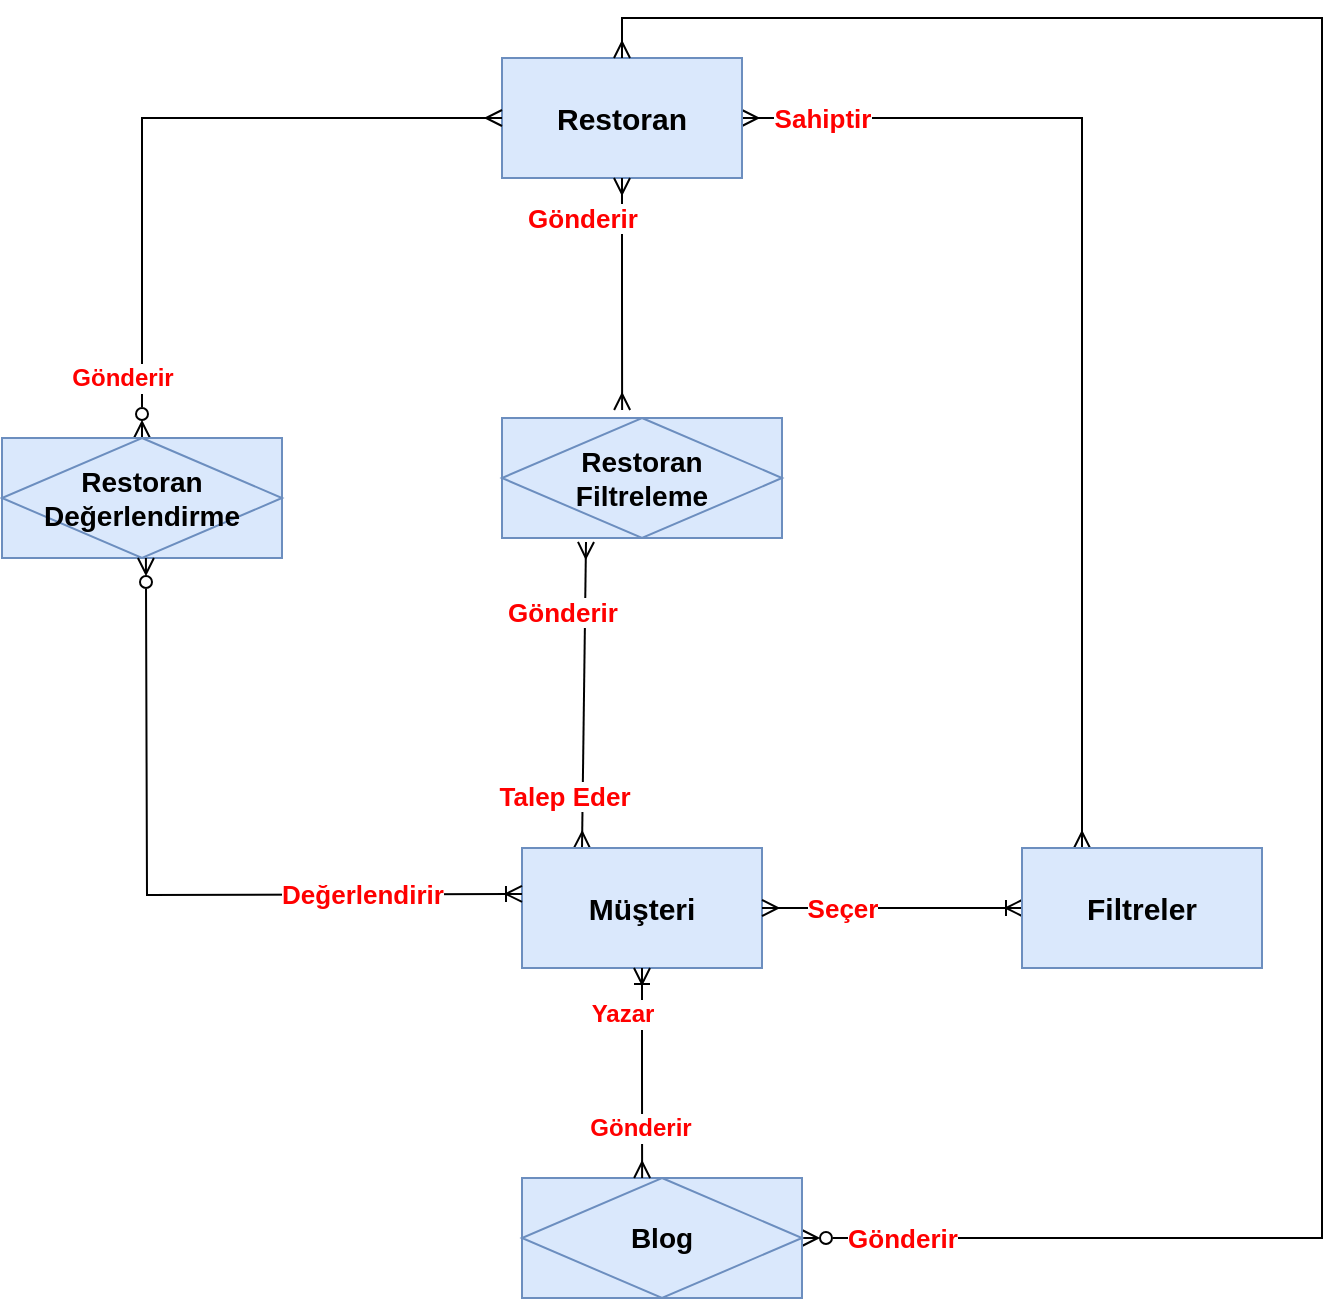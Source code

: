 <mxfile version="24.2.5" type="device">
  <diagram name="Sayfa -1" id="Ld-wy1DPjEJQbnCZXfgu">
    <mxGraphModel dx="2261" dy="844" grid="1" gridSize="10" guides="1" tooltips="1" connect="1" arrows="1" fold="1" page="1" pageScale="1" pageWidth="827" pageHeight="1169" math="0" shadow="0">
      <root>
        <mxCell id="0" />
        <mxCell id="1" parent="0" />
        <mxCell id="jAtVe_ObESeokS3voXPF-14" style="edgeStyle=orthogonalEdgeStyle;rounded=0;orthogonalLoop=1;jettySize=auto;html=1;exitX=1;exitY=0.5;exitDx=0;exitDy=0;entryX=0.25;entryY=0;entryDx=0;entryDy=0;startArrow=ERmany;startFill=0;endArrow=ERmany;endFill=0;" edge="1" parent="1" source="jAtVe_ObESeokS3voXPF-1" target="jAtVe_ObESeokS3voXPF-5">
          <mxGeometry relative="1" as="geometry" />
        </mxCell>
        <mxCell id="jAtVe_ObESeokS3voXPF-15" value="&lt;b&gt;&lt;font color=&quot;#ff0000&quot; style=&quot;font-size: 13px;&quot;&gt;Sahiptir&lt;/font&gt;&lt;/b&gt;" style="edgeLabel;html=1;align=center;verticalAlign=middle;resizable=0;points=[];" vertex="1" connectable="0" parent="jAtVe_ObESeokS3voXPF-14">
          <mxGeometry x="-0.895" relative="1" as="geometry">
            <mxPoint x="12" as="offset" />
          </mxGeometry>
        </mxCell>
        <mxCell id="jAtVe_ObESeokS3voXPF-1" value="&lt;b&gt;&lt;font style=&quot;font-size: 15px;&quot;&gt;Restoran&lt;/font&gt;&lt;/b&gt;" style="rounded=0;whiteSpace=wrap;html=1;fillColor=#dae8fc;strokeColor=#6c8ebf;" vertex="1" parent="1">
          <mxGeometry x="100" y="190" width="120" height="60" as="geometry" />
        </mxCell>
        <mxCell id="jAtVe_ObESeokS3voXPF-3" value="Restoran&lt;div style=&quot;font-size: 14px;&quot;&gt;Filtreleme&lt;/div&gt;" style="shape=associativeEntity;whiteSpace=wrap;html=1;align=center;fillColor=#dae8fc;strokeColor=#6c8ebf;fontStyle=1;fontSize=14;" vertex="1" parent="1">
          <mxGeometry x="100" y="370" width="140" height="60" as="geometry" />
        </mxCell>
        <mxCell id="jAtVe_ObESeokS3voXPF-8" style="rounded=0;orthogonalLoop=1;jettySize=auto;html=1;exitX=0.25;exitY=0;exitDx=0;exitDy=0;startArrow=ERmany;startFill=0;endArrow=ERmany;endFill=0;entryX=0.3;entryY=1.033;entryDx=0;entryDy=0;entryPerimeter=0;" edge="1" parent="1" source="jAtVe_ObESeokS3voXPF-4" target="jAtVe_ObESeokS3voXPF-3">
          <mxGeometry relative="1" as="geometry">
            <mxPoint x="140" y="440" as="targetPoint" />
          </mxGeometry>
        </mxCell>
        <mxCell id="jAtVe_ObESeokS3voXPF-12" value="&lt;b&gt;&lt;font color=&quot;#ff0000&quot; style=&quot;font-size: 13px;&quot;&gt;Talep Eder&lt;/font&gt;&lt;/b&gt;" style="edgeLabel;html=1;align=center;verticalAlign=middle;resizable=0;points=[];" vertex="1" connectable="0" parent="jAtVe_ObESeokS3voXPF-8">
          <mxGeometry x="-0.656" y="4" relative="1" as="geometry">
            <mxPoint x="-6" as="offset" />
          </mxGeometry>
        </mxCell>
        <mxCell id="jAtVe_ObESeokS3voXPF-31" value="&lt;b&gt;&lt;font style=&quot;font-size: 13px;&quot; color=&quot;#ff0000&quot;&gt;Gönderir&lt;/font&gt;&lt;/b&gt;" style="edgeLabel;html=1;align=center;verticalAlign=middle;resizable=0;points=[];" vertex="1" connectable="0" parent="jAtVe_ObESeokS3voXPF-8">
          <mxGeometry x="0.542" relative="1" as="geometry">
            <mxPoint x="-12" as="offset" />
          </mxGeometry>
        </mxCell>
        <mxCell id="jAtVe_ObESeokS3voXPF-4" value="&lt;b&gt;&lt;font style=&quot;font-size: 15px;&quot;&gt;Müşteri&lt;/font&gt;&lt;/b&gt;" style="rounded=0;whiteSpace=wrap;html=1;fillColor=#dae8fc;strokeColor=#6c8ebf;" vertex="1" parent="1">
          <mxGeometry x="110" y="585" width="120" height="60" as="geometry" />
        </mxCell>
        <mxCell id="jAtVe_ObESeokS3voXPF-9" style="rounded=0;orthogonalLoop=1;jettySize=auto;html=1;exitX=0;exitY=0.5;exitDx=0;exitDy=0;entryX=1;entryY=0.5;entryDx=0;entryDy=0;startArrow=ERoneToMany;startFill=0;endArrow=ERmany;endFill=0;" edge="1" parent="1" source="jAtVe_ObESeokS3voXPF-5" target="jAtVe_ObESeokS3voXPF-4">
          <mxGeometry relative="1" as="geometry" />
        </mxCell>
        <mxCell id="jAtVe_ObESeokS3voXPF-13" value="&lt;b&gt;&lt;font style=&quot;font-size: 13px;&quot; color=&quot;#ff0000&quot;&gt;Seçer&lt;/font&gt;&lt;/b&gt;" style="edgeLabel;html=1;align=center;verticalAlign=middle;resizable=0;points=[];" vertex="1" connectable="0" parent="jAtVe_ObESeokS3voXPF-9">
          <mxGeometry x="0.723" y="5" relative="1" as="geometry">
            <mxPoint x="22" y="-5" as="offset" />
          </mxGeometry>
        </mxCell>
        <mxCell id="jAtVe_ObESeokS3voXPF-5" value="&lt;b&gt;&lt;font style=&quot;font-size: 15px;&quot;&gt;Filtreler&lt;/font&gt;&lt;/b&gt;" style="rounded=0;whiteSpace=wrap;html=1;fillColor=#dae8fc;strokeColor=#6c8ebf;" vertex="1" parent="1">
          <mxGeometry x="360" y="585" width="120" height="60" as="geometry" />
        </mxCell>
        <mxCell id="jAtVe_ObESeokS3voXPF-7" value="" style="edgeStyle=orthogonalEdgeStyle;rounded=0;orthogonalLoop=1;jettySize=auto;html=1;exitX=0.5;exitY=1;exitDx=0;exitDy=0;entryX=0.429;entryY=-0.067;entryDx=0;entryDy=0;entryPerimeter=0;startArrow=ERmany;startFill=0;endArrow=ERmany;endFill=0;" edge="1" parent="1" source="jAtVe_ObESeokS3voXPF-1" target="jAtVe_ObESeokS3voXPF-3">
          <mxGeometry relative="1" as="geometry">
            <Array as="points">
              <mxPoint x="160" y="308" />
              <mxPoint x="160" y="308" />
            </Array>
          </mxGeometry>
        </mxCell>
        <mxCell id="jAtVe_ObESeokS3voXPF-16" value="&lt;b&gt;&lt;font color=&quot;#ff0000&quot; style=&quot;font-size: 13px;&quot;&gt;Gönderir&lt;/font&gt;&lt;/b&gt;" style="edgeLabel;html=1;align=center;verticalAlign=middle;resizable=0;points=[];" vertex="1" connectable="0" parent="jAtVe_ObESeokS3voXPF-7">
          <mxGeometry x="-0.552" y="3" relative="1" as="geometry">
            <mxPoint x="-23" y="-6" as="offset" />
          </mxGeometry>
        </mxCell>
        <mxCell id="jAtVe_ObESeokS3voXPF-19" style="edgeStyle=orthogonalEdgeStyle;rounded=0;orthogonalLoop=1;jettySize=auto;html=1;exitX=0.5;exitY=0;exitDx=0;exitDy=0;entryX=0;entryY=0.5;entryDx=0;entryDy=0;startArrow=ERzeroToMany;startFill=0;endArrow=ERmany;endFill=0;" edge="1" parent="1" source="jAtVe_ObESeokS3voXPF-10" target="jAtVe_ObESeokS3voXPF-1">
          <mxGeometry relative="1" as="geometry" />
        </mxCell>
        <mxCell id="jAtVe_ObESeokS3voXPF-20" value="&lt;b&gt;&lt;font color=&quot;#ff0000&quot; style=&quot;font-size: 12px;&quot;&gt;Gönderir&lt;/font&gt;&lt;/b&gt;" style="edgeLabel;html=1;align=center;verticalAlign=middle;resizable=0;points=[];" vertex="1" connectable="0" parent="jAtVe_ObESeokS3voXPF-19">
          <mxGeometry x="-0.871" y="-1" relative="1" as="geometry">
            <mxPoint x="-11" y="-8" as="offset" />
          </mxGeometry>
        </mxCell>
        <mxCell id="jAtVe_ObESeokS3voXPF-10" value="&lt;b style=&quot;font-size: 14px;&quot;&gt;&lt;font style=&quot;font-size: 14px;&quot;&gt;Restoran&lt;/font&gt;&lt;/b&gt;&lt;div style=&quot;font-size: 14px;&quot;&gt;&lt;b&gt;&lt;font style=&quot;font-size: 14px;&quot;&gt;Değerlendirme&lt;/font&gt;&lt;/b&gt;&lt;/div&gt;" style="shape=associativeEntity;whiteSpace=wrap;html=1;align=center;fillColor=#dae8fc;strokeColor=#6c8ebf;" vertex="1" parent="1">
          <mxGeometry x="-150" y="380" width="140" height="60" as="geometry" />
        </mxCell>
        <mxCell id="jAtVe_ObESeokS3voXPF-17" style="edgeStyle=orthogonalEdgeStyle;rounded=0;orthogonalLoop=1;jettySize=auto;html=1;exitX=0;exitY=0.5;exitDx=0;exitDy=0;entryX=0.514;entryY=1.117;entryDx=0;entryDy=0;entryPerimeter=0;startArrow=ERoneToMany;startFill=0;endArrow=ERzeroToMany;endFill=0;" edge="1" parent="1">
          <mxGeometry relative="1" as="geometry">
            <mxPoint x="110" y="607.98" as="sourcePoint" />
            <mxPoint x="-78.04" y="440" as="targetPoint" />
          </mxGeometry>
        </mxCell>
        <mxCell id="jAtVe_ObESeokS3voXPF-18" value="&lt;b&gt;&lt;font color=&quot;#ff0000&quot; style=&quot;font-size: 13px;&quot;&gt;Değerlendirir&lt;/font&gt;&lt;/b&gt;" style="edgeLabel;html=1;align=center;verticalAlign=middle;resizable=0;points=[];" vertex="1" connectable="0" parent="jAtVe_ObESeokS3voXPF-17">
          <mxGeometry x="-0.826" y="1" relative="1" as="geometry">
            <mxPoint x="-49" y="-1" as="offset" />
          </mxGeometry>
        </mxCell>
        <mxCell id="jAtVe_ObESeokS3voXPF-26" style="edgeStyle=orthogonalEdgeStyle;rounded=0;orthogonalLoop=1;jettySize=auto;html=1;exitX=1;exitY=0.5;exitDx=0;exitDy=0;entryX=0.5;entryY=0;entryDx=0;entryDy=0;startArrow=ERzeroToMany;startFill=0;endArrow=ERmany;endFill=0;" edge="1" parent="1" source="jAtVe_ObESeokS3voXPF-23" target="jAtVe_ObESeokS3voXPF-1">
          <mxGeometry relative="1" as="geometry">
            <mxPoint x="530" y="160" as="targetPoint" />
            <Array as="points">
              <mxPoint x="510" y="780" />
              <mxPoint x="510" y="170" />
              <mxPoint x="160" y="170" />
            </Array>
          </mxGeometry>
        </mxCell>
        <mxCell id="jAtVe_ObESeokS3voXPF-28" value="&lt;b&gt;&lt;font color=&quot;#ff0000&quot; style=&quot;font-size: 13px;&quot;&gt;Gönderir&lt;/font&gt;&lt;/b&gt;" style="edgeLabel;html=1;align=center;verticalAlign=middle;resizable=0;points=[];" vertex="1" connectable="0" parent="jAtVe_ObESeokS3voXPF-26">
          <mxGeometry x="-0.971" y="1" relative="1" as="geometry">
            <mxPoint x="32" y="1" as="offset" />
          </mxGeometry>
        </mxCell>
        <mxCell id="jAtVe_ObESeokS3voXPF-23" value="Blog" style="shape=associativeEntity;whiteSpace=wrap;html=1;align=center;fillColor=#dae8fc;strokeColor=#6c8ebf;fontStyle=1;fontSize=14;" vertex="1" parent="1">
          <mxGeometry x="110" y="750" width="140" height="60" as="geometry" />
        </mxCell>
        <mxCell id="jAtVe_ObESeokS3voXPF-24" style="edgeStyle=orthogonalEdgeStyle;rounded=0;orthogonalLoop=1;jettySize=auto;html=1;exitX=0.5;exitY=1;exitDx=0;exitDy=0;startArrow=ERoneToMany;startFill=0;endArrow=ERmany;endFill=0;entryX=0.429;entryY=0;entryDx=0;entryDy=0;entryPerimeter=0;" edge="1" parent="1" source="jAtVe_ObESeokS3voXPF-4" target="jAtVe_ObESeokS3voXPF-23">
          <mxGeometry relative="1" as="geometry">
            <mxPoint x="170" y="740" as="targetPoint" />
          </mxGeometry>
        </mxCell>
        <mxCell id="jAtVe_ObESeokS3voXPF-25" value="&lt;b&gt;&lt;font color=&quot;#ff0000&quot; style=&quot;font-size: 12px;&quot;&gt;Yazar&lt;/font&gt;&lt;/b&gt;" style="edgeLabel;html=1;align=center;verticalAlign=middle;resizable=0;points=[];" vertex="1" connectable="0" parent="jAtVe_ObESeokS3voXPF-24">
          <mxGeometry x="-0.413" y="1" relative="1" as="geometry">
            <mxPoint x="-11" y="-8" as="offset" />
          </mxGeometry>
        </mxCell>
        <mxCell id="jAtVe_ObESeokS3voXPF-32" value="&lt;b&gt;&lt;font style=&quot;font-size: 12px;&quot; color=&quot;#ff0000&quot;&gt;Gönderir&lt;/font&gt;&lt;/b&gt;" style="edgeLabel;html=1;align=center;verticalAlign=middle;resizable=0;points=[];" vertex="1" connectable="0" parent="jAtVe_ObESeokS3voXPF-24">
          <mxGeometry x="0.505" y="-1" relative="1" as="geometry">
            <mxPoint y="1" as="offset" />
          </mxGeometry>
        </mxCell>
      </root>
    </mxGraphModel>
  </diagram>
</mxfile>
